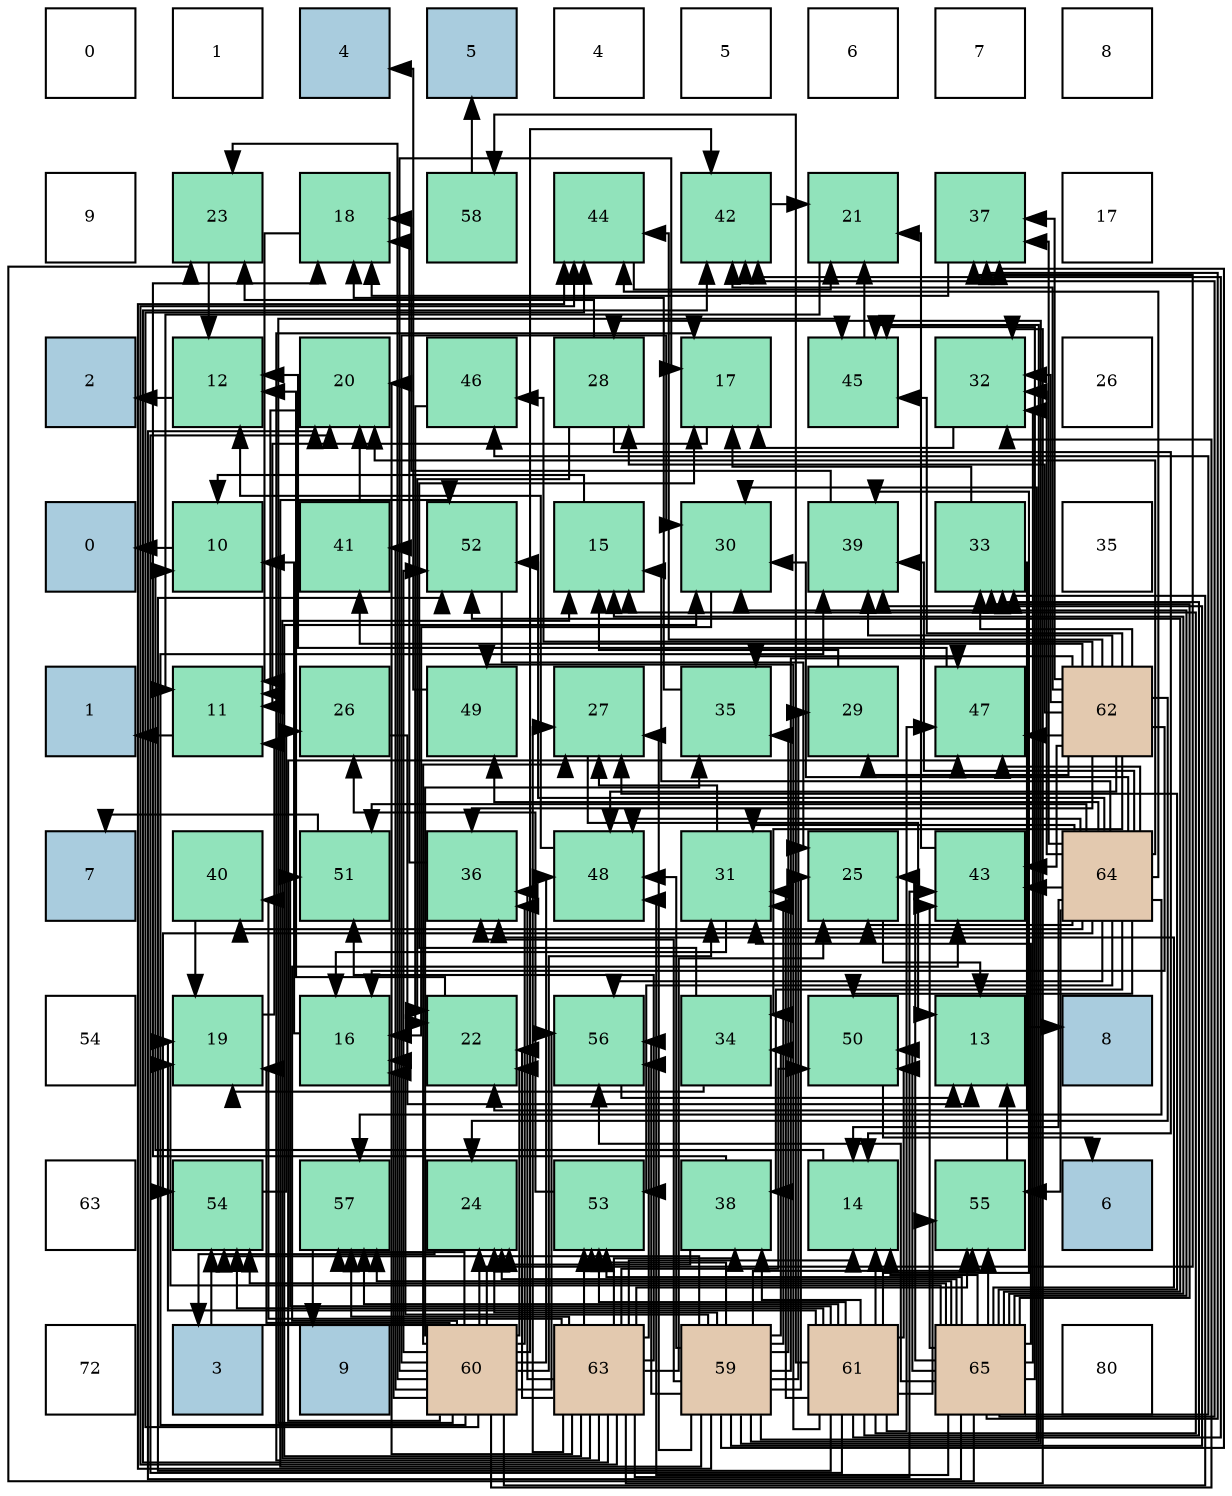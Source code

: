 digraph layout{
 rankdir=TB;
 splines=ortho;
 node [style=filled shape=square fixedsize=true width=0.6];
0[label="0", fontsize=8, fillcolor="#ffffff"];
1[label="1", fontsize=8, fillcolor="#ffffff"];
2[label="4", fontsize=8, fillcolor="#a9ccde"];
3[label="5", fontsize=8, fillcolor="#a9ccde"];
4[label="4", fontsize=8, fillcolor="#ffffff"];
5[label="5", fontsize=8, fillcolor="#ffffff"];
6[label="6", fontsize=8, fillcolor="#ffffff"];
7[label="7", fontsize=8, fillcolor="#ffffff"];
8[label="8", fontsize=8, fillcolor="#ffffff"];
9[label="9", fontsize=8, fillcolor="#ffffff"];
10[label="23", fontsize=8, fillcolor="#91e3bb"];
11[label="18", fontsize=8, fillcolor="#91e3bb"];
12[label="58", fontsize=8, fillcolor="#91e3bb"];
13[label="44", fontsize=8, fillcolor="#91e3bb"];
14[label="42", fontsize=8, fillcolor="#91e3bb"];
15[label="21", fontsize=8, fillcolor="#91e3bb"];
16[label="37", fontsize=8, fillcolor="#91e3bb"];
17[label="17", fontsize=8, fillcolor="#ffffff"];
18[label="2", fontsize=8, fillcolor="#a9ccde"];
19[label="12", fontsize=8, fillcolor="#91e3bb"];
20[label="20", fontsize=8, fillcolor="#91e3bb"];
21[label="46", fontsize=8, fillcolor="#91e3bb"];
22[label="28", fontsize=8, fillcolor="#91e3bb"];
23[label="17", fontsize=8, fillcolor="#91e3bb"];
24[label="45", fontsize=8, fillcolor="#91e3bb"];
25[label="32", fontsize=8, fillcolor="#91e3bb"];
26[label="26", fontsize=8, fillcolor="#ffffff"];
27[label="0", fontsize=8, fillcolor="#a9ccde"];
28[label="10", fontsize=8, fillcolor="#91e3bb"];
29[label="41", fontsize=8, fillcolor="#91e3bb"];
30[label="52", fontsize=8, fillcolor="#91e3bb"];
31[label="15", fontsize=8, fillcolor="#91e3bb"];
32[label="30", fontsize=8, fillcolor="#91e3bb"];
33[label="39", fontsize=8, fillcolor="#91e3bb"];
34[label="33", fontsize=8, fillcolor="#91e3bb"];
35[label="35", fontsize=8, fillcolor="#ffffff"];
36[label="1", fontsize=8, fillcolor="#a9ccde"];
37[label="11", fontsize=8, fillcolor="#91e3bb"];
38[label="26", fontsize=8, fillcolor="#91e3bb"];
39[label="49", fontsize=8, fillcolor="#91e3bb"];
40[label="27", fontsize=8, fillcolor="#91e3bb"];
41[label="35", fontsize=8, fillcolor="#91e3bb"];
42[label="29", fontsize=8, fillcolor="#91e3bb"];
43[label="47", fontsize=8, fillcolor="#91e3bb"];
44[label="62", fontsize=8, fillcolor="#e3c9af"];
45[label="7", fontsize=8, fillcolor="#a9ccde"];
46[label="40", fontsize=8, fillcolor="#91e3bb"];
47[label="51", fontsize=8, fillcolor="#91e3bb"];
48[label="36", fontsize=8, fillcolor="#91e3bb"];
49[label="48", fontsize=8, fillcolor="#91e3bb"];
50[label="31", fontsize=8, fillcolor="#91e3bb"];
51[label="25", fontsize=8, fillcolor="#91e3bb"];
52[label="43", fontsize=8, fillcolor="#91e3bb"];
53[label="64", fontsize=8, fillcolor="#e3c9af"];
54[label="54", fontsize=8, fillcolor="#ffffff"];
55[label="19", fontsize=8, fillcolor="#91e3bb"];
56[label="16", fontsize=8, fillcolor="#91e3bb"];
57[label="22", fontsize=8, fillcolor="#91e3bb"];
58[label="56", fontsize=8, fillcolor="#91e3bb"];
59[label="34", fontsize=8, fillcolor="#91e3bb"];
60[label="50", fontsize=8, fillcolor="#91e3bb"];
61[label="13", fontsize=8, fillcolor="#91e3bb"];
62[label="8", fontsize=8, fillcolor="#a9ccde"];
63[label="63", fontsize=8, fillcolor="#ffffff"];
64[label="54", fontsize=8, fillcolor="#91e3bb"];
65[label="57", fontsize=8, fillcolor="#91e3bb"];
66[label="24", fontsize=8, fillcolor="#91e3bb"];
67[label="53", fontsize=8, fillcolor="#91e3bb"];
68[label="38", fontsize=8, fillcolor="#91e3bb"];
69[label="14", fontsize=8, fillcolor="#91e3bb"];
70[label="55", fontsize=8, fillcolor="#91e3bb"];
71[label="6", fontsize=8, fillcolor="#a9ccde"];
72[label="72", fontsize=8, fillcolor="#ffffff"];
73[label="3", fontsize=8, fillcolor="#a9ccde"];
74[label="9", fontsize=8, fillcolor="#a9ccde"];
75[label="60", fontsize=8, fillcolor="#e3c9af"];
76[label="63", fontsize=8, fillcolor="#e3c9af"];
77[label="59", fontsize=8, fillcolor="#e3c9af"];
78[label="61", fontsize=8, fillcolor="#e3c9af"];
79[label="65", fontsize=8, fillcolor="#e3c9af"];
80[label="80", fontsize=8, fillcolor="#ffffff"];
edge [constraint=false, style=vis];28 -> 27;
37 -> 36;
19 -> 18;
61 -> 62;
69 -> 28;
31 -> 28;
56 -> 28;
23 -> 37;
11 -> 37;
55 -> 37;
20 -> 37;
15 -> 37;
57 -> 19;
10 -> 19;
66 -> 73;
51 -> 61;
38 -> 61;
40 -> 61;
22 -> 69;
22 -> 57;
22 -> 10;
42 -> 31;
32 -> 56;
50 -> 56;
50 -> 40;
25 -> 23;
34 -> 23;
34 -> 57;
59 -> 23;
59 -> 55;
41 -> 11;
48 -> 11;
16 -> 11;
68 -> 11;
68 -> 66;
33 -> 11;
46 -> 55;
29 -> 20;
14 -> 15;
52 -> 15;
13 -> 15;
24 -> 15;
21 -> 57;
43 -> 19;
49 -> 19;
39 -> 2;
60 -> 71;
47 -> 45;
30 -> 51;
67 -> 38;
64 -> 38;
70 -> 61;
58 -> 61;
65 -> 74;
12 -> 3;
77 -> 56;
77 -> 66;
77 -> 51;
77 -> 40;
77 -> 22;
77 -> 42;
77 -> 32;
77 -> 50;
77 -> 59;
77 -> 41;
77 -> 48;
77 -> 16;
77 -> 33;
77 -> 13;
77 -> 24;
77 -> 43;
77 -> 49;
77 -> 30;
77 -> 67;
77 -> 64;
77 -> 70;
77 -> 58;
75 -> 56;
75 -> 23;
75 -> 55;
75 -> 57;
75 -> 10;
75 -> 66;
75 -> 40;
75 -> 32;
75 -> 50;
75 -> 25;
75 -> 34;
75 -> 41;
75 -> 48;
75 -> 16;
75 -> 33;
75 -> 29;
75 -> 14;
75 -> 52;
75 -> 13;
75 -> 24;
75 -> 43;
75 -> 49;
75 -> 30;
75 -> 64;
75 -> 58;
75 -> 65;
78 -> 69;
78 -> 31;
78 -> 55;
78 -> 20;
78 -> 50;
78 -> 34;
78 -> 68;
78 -> 33;
78 -> 14;
78 -> 43;
78 -> 39;
78 -> 60;
78 -> 47;
78 -> 30;
78 -> 67;
78 -> 64;
78 -> 70;
78 -> 65;
78 -> 12;
44 -> 56;
44 -> 66;
44 -> 22;
44 -> 42;
44 -> 25;
44 -> 34;
44 -> 59;
44 -> 41;
44 -> 48;
44 -> 16;
44 -> 33;
44 -> 29;
44 -> 14;
44 -> 52;
44 -> 13;
44 -> 24;
44 -> 21;
44 -> 43;
44 -> 49;
76 -> 69;
76 -> 31;
76 -> 23;
76 -> 20;
76 -> 57;
76 -> 51;
76 -> 40;
76 -> 32;
76 -> 25;
76 -> 48;
76 -> 68;
76 -> 46;
76 -> 14;
76 -> 52;
76 -> 13;
76 -> 60;
76 -> 47;
76 -> 67;
76 -> 70;
76 -> 58;
76 -> 65;
53 -> 69;
53 -> 31;
53 -> 20;
53 -> 51;
53 -> 32;
53 -> 50;
53 -> 25;
53 -> 16;
53 -> 68;
53 -> 33;
53 -> 46;
53 -> 52;
53 -> 13;
53 -> 43;
53 -> 49;
53 -> 39;
53 -> 60;
53 -> 47;
53 -> 30;
53 -> 67;
53 -> 64;
53 -> 70;
53 -> 58;
53 -> 65;
79 -> 69;
79 -> 31;
79 -> 55;
79 -> 20;
79 -> 10;
79 -> 66;
79 -> 51;
79 -> 40;
79 -> 32;
79 -> 50;
79 -> 25;
79 -> 34;
79 -> 48;
79 -> 16;
79 -> 14;
79 -> 52;
79 -> 24;
79 -> 21;
79 -> 49;
79 -> 60;
79 -> 30;
79 -> 67;
79 -> 64;
79 -> 70;
79 -> 58;
79 -> 65;
edge [constraint=true, style=invis];
0 -> 9 -> 18 -> 27 -> 36 -> 45 -> 54 -> 63 -> 72;
1 -> 10 -> 19 -> 28 -> 37 -> 46 -> 55 -> 64 -> 73;
2 -> 11 -> 20 -> 29 -> 38 -> 47 -> 56 -> 65 -> 74;
3 -> 12 -> 21 -> 30 -> 39 -> 48 -> 57 -> 66 -> 75;
4 -> 13 -> 22 -> 31 -> 40 -> 49 -> 58 -> 67 -> 76;
5 -> 14 -> 23 -> 32 -> 41 -> 50 -> 59 -> 68 -> 77;
6 -> 15 -> 24 -> 33 -> 42 -> 51 -> 60 -> 69 -> 78;
7 -> 16 -> 25 -> 34 -> 43 -> 52 -> 61 -> 70 -> 79;
8 -> 17 -> 26 -> 35 -> 44 -> 53 -> 62 -> 71 -> 80;
rank = same {0 -> 1 -> 2 -> 3 -> 4 -> 5 -> 6 -> 7 -> 8};
rank = same {9 -> 10 -> 11 -> 12 -> 13 -> 14 -> 15 -> 16 -> 17};
rank = same {18 -> 19 -> 20 -> 21 -> 22 -> 23 -> 24 -> 25 -> 26};
rank = same {27 -> 28 -> 29 -> 30 -> 31 -> 32 -> 33 -> 34 -> 35};
rank = same {36 -> 37 -> 38 -> 39 -> 40 -> 41 -> 42 -> 43 -> 44};
rank = same {45 -> 46 -> 47 -> 48 -> 49 -> 50 -> 51 -> 52 -> 53};
rank = same {54 -> 55 -> 56 -> 57 -> 58 -> 59 -> 60 -> 61 -> 62};
rank = same {63 -> 64 -> 65 -> 66 -> 67 -> 68 -> 69 -> 70 -> 71};
rank = same {72 -> 73 -> 74 -> 75 -> 76 -> 77 -> 78 -> 79 -> 80};
}
